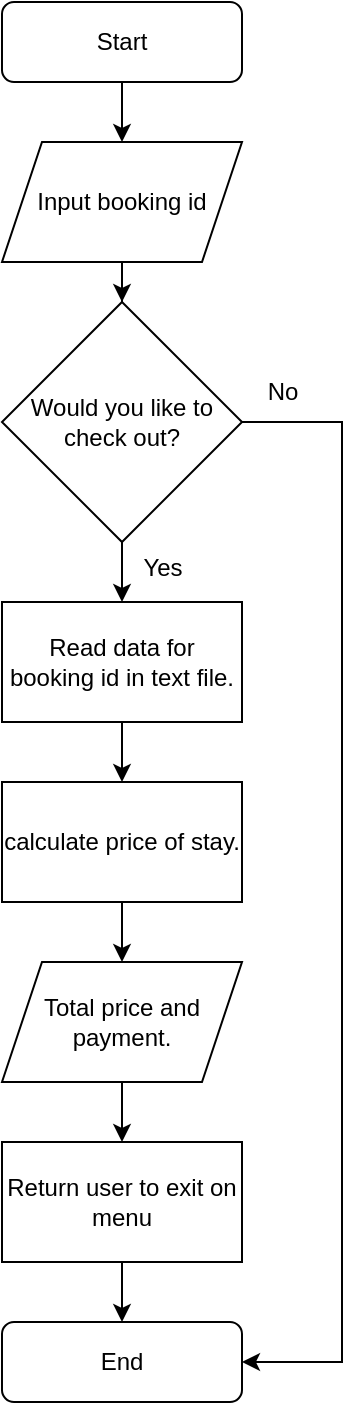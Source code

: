 <mxfile version="22.0.8" type="github">
  <diagram id="C5RBs43oDa-KdzZeNtuy" name="Page-1">
    <mxGraphModel dx="1235" dy="628" grid="1" gridSize="10" guides="1" tooltips="1" connect="1" arrows="1" fold="1" page="1" pageScale="1" pageWidth="827" pageHeight="1169" math="0" shadow="0">
      <root>
        <mxCell id="WIyWlLk6GJQsqaUBKTNV-0" />
        <mxCell id="WIyWlLk6GJQsqaUBKTNV-1" parent="WIyWlLk6GJQsqaUBKTNV-0" />
        <mxCell id="WIyWlLk6GJQsqaUBKTNV-3" value="Start" style="rounded=1;whiteSpace=wrap;html=1;fontSize=12;glass=0;strokeWidth=1;shadow=0;" parent="WIyWlLk6GJQsqaUBKTNV-1" vertex="1">
          <mxGeometry x="320" y="80" width="120" height="40" as="geometry" />
        </mxCell>
        <mxCell id="-4g8xWNWcyruWw8jebv5-9" value="" style="edgeStyle=orthogonalEdgeStyle;rounded=0;orthogonalLoop=1;jettySize=auto;html=1;" edge="1" parent="WIyWlLk6GJQsqaUBKTNV-1" source="-4g8xWNWcyruWw8jebv5-1" target="-4g8xWNWcyruWw8jebv5-2">
          <mxGeometry relative="1" as="geometry" />
        </mxCell>
        <mxCell id="-4g8xWNWcyruWw8jebv5-1" value="Input booking id" style="shape=parallelogram;perimeter=parallelogramPerimeter;whiteSpace=wrap;html=1;fixedSize=1;" vertex="1" parent="WIyWlLk6GJQsqaUBKTNV-1">
          <mxGeometry x="320" y="150" width="120" height="60" as="geometry" />
        </mxCell>
        <mxCell id="-4g8xWNWcyruWw8jebv5-10" value="" style="edgeStyle=orthogonalEdgeStyle;rounded=0;orthogonalLoop=1;jettySize=auto;html=1;" edge="1" parent="WIyWlLk6GJQsqaUBKTNV-1" source="-4g8xWNWcyruWw8jebv5-2" target="-4g8xWNWcyruWw8jebv5-3">
          <mxGeometry relative="1" as="geometry" />
        </mxCell>
        <mxCell id="-4g8xWNWcyruWw8jebv5-16" style="edgeStyle=orthogonalEdgeStyle;rounded=0;orthogonalLoop=1;jettySize=auto;html=1;entryX=1;entryY=0.5;entryDx=0;entryDy=0;exitX=1;exitY=0.5;exitDx=0;exitDy=0;" edge="1" parent="WIyWlLk6GJQsqaUBKTNV-1" source="-4g8xWNWcyruWw8jebv5-2" target="-4g8xWNWcyruWw8jebv5-6">
          <mxGeometry relative="1" as="geometry">
            <mxPoint x="490" y="350" as="sourcePoint" />
            <Array as="points">
              <mxPoint x="490" y="290" />
              <mxPoint x="490" y="760" />
            </Array>
          </mxGeometry>
        </mxCell>
        <mxCell id="-4g8xWNWcyruWw8jebv5-2" value="Would you like to&lt;br&gt;check out?" style="rhombus;whiteSpace=wrap;html=1;" vertex="1" parent="WIyWlLk6GJQsqaUBKTNV-1">
          <mxGeometry x="320" y="230" width="120" height="120" as="geometry" />
        </mxCell>
        <mxCell id="-4g8xWNWcyruWw8jebv5-11" value="" style="edgeStyle=orthogonalEdgeStyle;rounded=0;orthogonalLoop=1;jettySize=auto;html=1;" edge="1" parent="WIyWlLk6GJQsqaUBKTNV-1" source="-4g8xWNWcyruWw8jebv5-3" target="-4g8xWNWcyruWw8jebv5-4">
          <mxGeometry relative="1" as="geometry" />
        </mxCell>
        <mxCell id="-4g8xWNWcyruWw8jebv5-3" value="Read data for booking id in text file." style="rounded=0;whiteSpace=wrap;html=1;" vertex="1" parent="WIyWlLk6GJQsqaUBKTNV-1">
          <mxGeometry x="320" y="380" width="120" height="60" as="geometry" />
        </mxCell>
        <mxCell id="-4g8xWNWcyruWw8jebv5-12" value="" style="edgeStyle=orthogonalEdgeStyle;rounded=0;orthogonalLoop=1;jettySize=auto;html=1;" edge="1" parent="WIyWlLk6GJQsqaUBKTNV-1" source="-4g8xWNWcyruWw8jebv5-4" target="-4g8xWNWcyruWw8jebv5-5">
          <mxGeometry relative="1" as="geometry" />
        </mxCell>
        <mxCell id="-4g8xWNWcyruWw8jebv5-4" value="calculate price of stay." style="rounded=0;whiteSpace=wrap;html=1;" vertex="1" parent="WIyWlLk6GJQsqaUBKTNV-1">
          <mxGeometry x="320" y="470" width="120" height="60" as="geometry" />
        </mxCell>
        <mxCell id="-4g8xWNWcyruWw8jebv5-13" value="" style="edgeStyle=orthogonalEdgeStyle;rounded=0;orthogonalLoop=1;jettySize=auto;html=1;" edge="1" parent="WIyWlLk6GJQsqaUBKTNV-1" source="-4g8xWNWcyruWw8jebv5-5" target="-4g8xWNWcyruWw8jebv5-7">
          <mxGeometry relative="1" as="geometry" />
        </mxCell>
        <mxCell id="-4g8xWNWcyruWw8jebv5-5" value="Total price and payment." style="shape=parallelogram;perimeter=parallelogramPerimeter;whiteSpace=wrap;html=1;fixedSize=1;" vertex="1" parent="WIyWlLk6GJQsqaUBKTNV-1">
          <mxGeometry x="320" y="560" width="120" height="60" as="geometry" />
        </mxCell>
        <mxCell id="-4g8xWNWcyruWw8jebv5-6" value="End" style="rounded=1;whiteSpace=wrap;html=1;fontSize=12;glass=0;strokeWidth=1;shadow=0;" vertex="1" parent="WIyWlLk6GJQsqaUBKTNV-1">
          <mxGeometry x="320" y="740" width="120" height="40" as="geometry" />
        </mxCell>
        <mxCell id="-4g8xWNWcyruWw8jebv5-14" value="" style="edgeStyle=orthogonalEdgeStyle;rounded=0;orthogonalLoop=1;jettySize=auto;html=1;" edge="1" parent="WIyWlLk6GJQsqaUBKTNV-1" source="-4g8xWNWcyruWw8jebv5-7" target="-4g8xWNWcyruWw8jebv5-6">
          <mxGeometry relative="1" as="geometry" />
        </mxCell>
        <mxCell id="-4g8xWNWcyruWw8jebv5-7" value="Return user to exit on menu" style="rounded=0;whiteSpace=wrap;html=1;" vertex="1" parent="WIyWlLk6GJQsqaUBKTNV-1">
          <mxGeometry x="320" y="650" width="120" height="60" as="geometry" />
        </mxCell>
        <mxCell id="-4g8xWNWcyruWw8jebv5-8" value="" style="endArrow=classic;html=1;rounded=0;exitX=0.5;exitY=1;exitDx=0;exitDy=0;entryX=0.5;entryY=0;entryDx=0;entryDy=0;" edge="1" parent="WIyWlLk6GJQsqaUBKTNV-1" source="WIyWlLk6GJQsqaUBKTNV-3" target="-4g8xWNWcyruWw8jebv5-1">
          <mxGeometry width="50" height="50" relative="1" as="geometry">
            <mxPoint x="280" y="210" as="sourcePoint" />
            <mxPoint x="330" y="160" as="targetPoint" />
          </mxGeometry>
        </mxCell>
        <mxCell id="-4g8xWNWcyruWw8jebv5-15" value="Yes" style="text;html=1;align=center;verticalAlign=middle;resizable=0;points=[];autosize=1;strokeColor=none;fillColor=none;" vertex="1" parent="WIyWlLk6GJQsqaUBKTNV-1">
          <mxGeometry x="380" y="348" width="40" height="30" as="geometry" />
        </mxCell>
        <mxCell id="-4g8xWNWcyruWw8jebv5-17" value="No" style="text;html=1;align=center;verticalAlign=middle;resizable=0;points=[];autosize=1;strokeColor=none;fillColor=none;" vertex="1" parent="WIyWlLk6GJQsqaUBKTNV-1">
          <mxGeometry x="440" y="260" width="40" height="30" as="geometry" />
        </mxCell>
      </root>
    </mxGraphModel>
  </diagram>
</mxfile>
